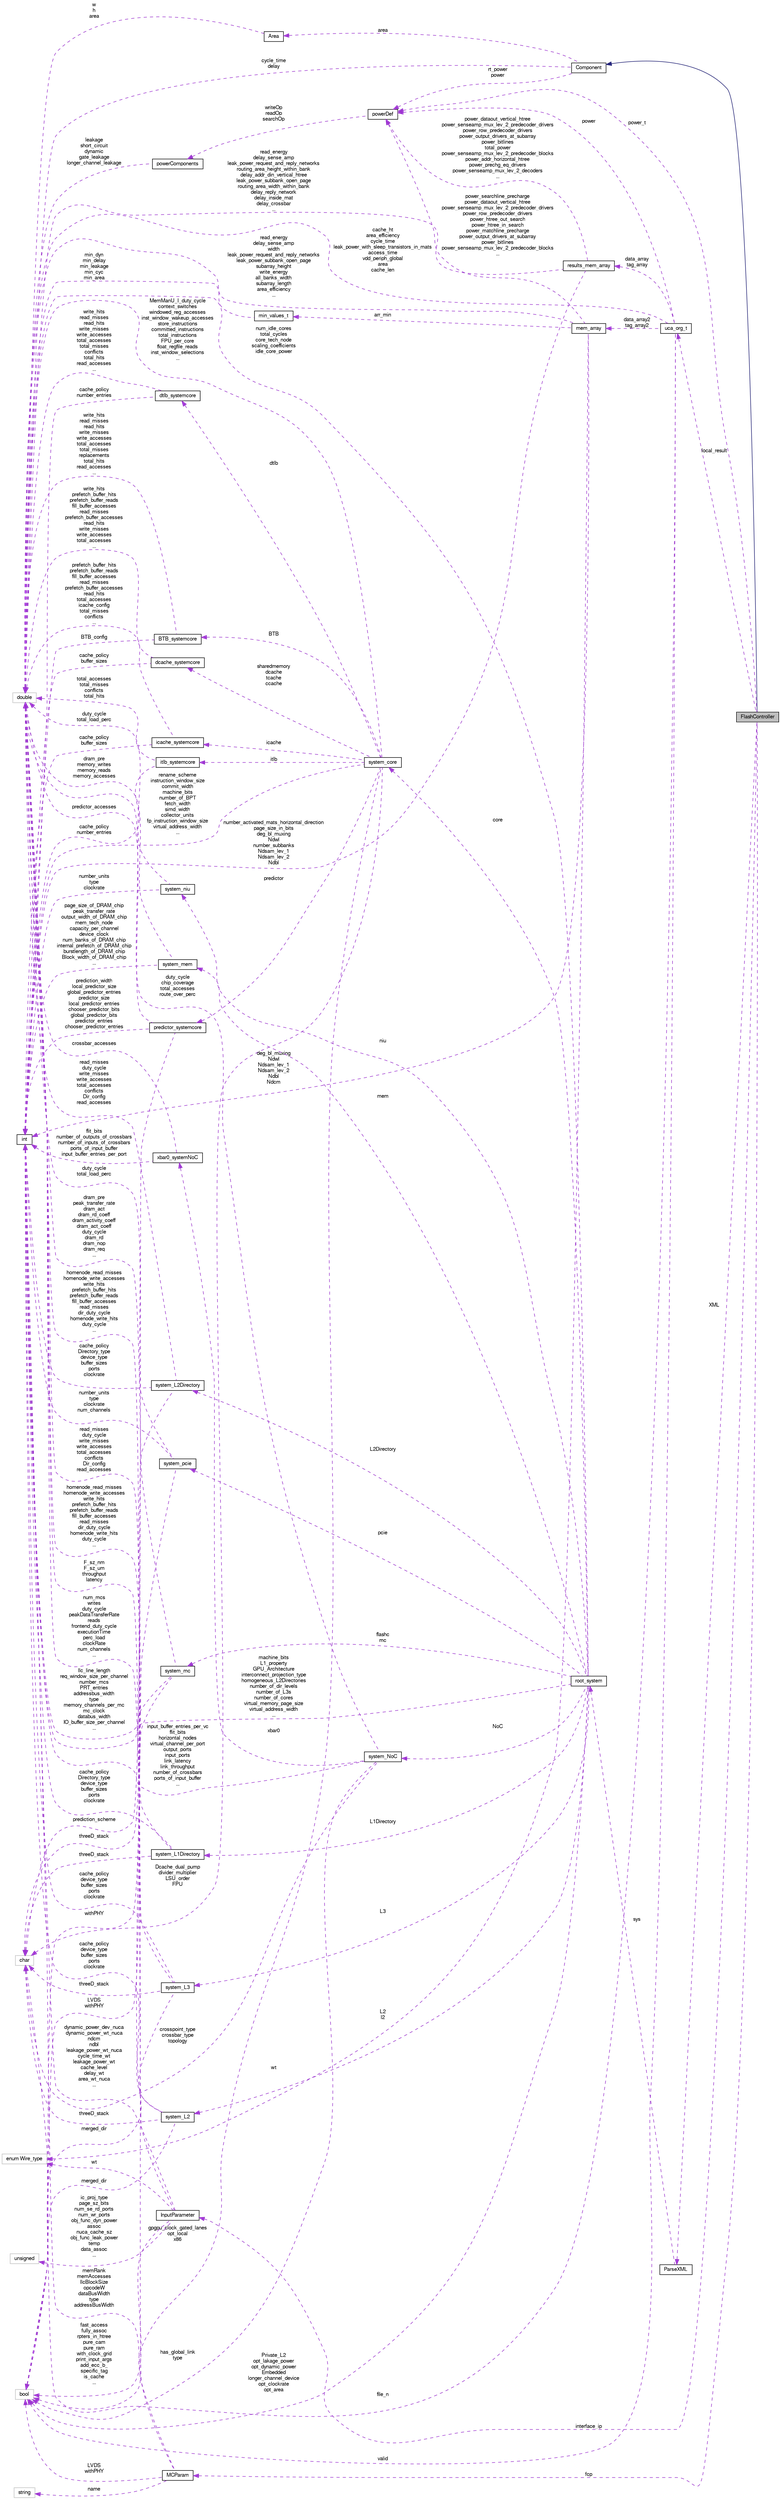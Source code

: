 digraph G
{
  bgcolor="transparent";
  edge [fontname="FreeSans",fontsize="10",labelfontname="FreeSans",labelfontsize="10"];
  node [fontname="FreeSans",fontsize="10",shape=record];
  rankdir=LR;
  Node1 [label="FlashController",height=0.2,width=0.4,color="black", fillcolor="grey75", style="filled" fontcolor="black"];
  Node2 -> Node1 [dir=back,color="midnightblue",fontsize="10",style="solid",fontname="FreeSans"];
  Node2 [label="Component",height=0.2,width=0.4,color="black",URL="$classComponent.html"];
  Node3 -> Node2 [dir=back,color="darkorchid3",fontsize="10",style="dashed",label="cycle_time\ndelay",fontname="FreeSans"];
  Node3 [label="double",height=0.2,width=0.4,color="grey75"];
  Node4 -> Node2 [dir=back,color="darkorchid3",fontsize="10",style="dashed",label="rt_power\npower",fontname="FreeSans"];
  Node4 [label="powerDef",height=0.2,width=0.4,color="black",URL="$classpowerDef.html"];
  Node5 -> Node4 [dir=back,color="darkorchid3",fontsize="10",style="dashed",label="writeOp\nreadOp\nsearchOp",fontname="FreeSans"];
  Node5 [label="powerComponents",height=0.2,width=0.4,color="black",URL="$classpowerComponents.html"];
  Node3 -> Node5 [dir=back,color="darkorchid3",fontsize="10",style="dashed",label="leakage\nshort_circuit\ndynamic\ngate_leakage\nlonger_channel_leakage",fontname="FreeSans"];
  Node6 -> Node2 [dir=back,color="darkorchid3",fontsize="10",style="dashed",label="area",fontname="FreeSans"];
  Node6 [label="Area",height=0.2,width=0.4,color="black",URL="$classArea.html"];
  Node3 -> Node6 [dir=back,color="darkorchid3",fontsize="10",style="dashed",label="w\nh\narea",fontname="FreeSans"];
  Node7 -> Node1 [dir=back,color="darkorchid3",fontsize="10",style="dashed",label="local_result",fontname="FreeSans"];
  Node7 [label="uca_org_t",height=0.2,width=0.4,color="black",URL="$classuca__org__t.html"];
  Node3 -> Node7 [dir=back,color="darkorchid3",fontsize="10",style="dashed",label="cache_ht\narea_efficiency\ncycle_time\nleak_power_with_sleep_transistors_in_mats\naccess_time\nvdd_periph_global\narea\ncache_len",fontname="FreeSans"];
  Node8 -> Node7 [dir=back,color="darkorchid3",fontsize="10",style="dashed",label="file_n",fontname="FreeSans"];
  Node8 [label="char",height=0.2,width=0.4,color="grey75"];
  Node4 -> Node7 [dir=back,color="darkorchid3",fontsize="10",style="dashed",label="power",fontname="FreeSans"];
  Node9 -> Node7 [dir=back,color="darkorchid3",fontsize="10",style="dashed",label="data_array2\ntag_array2",fontname="FreeSans"];
  Node9 [label="mem_array",height=0.2,width=0.4,color="black",URL="$classmem__array.html"];
  Node3 -> Node9 [dir=back,color="darkorchid3",fontsize="10",style="dashed",label="read_energy\ndelay_sense_amp\nwidth\nleak_power_request_and_reply_networks\nleak_power_subbank_open_page\nsubarray_height\nwrite_energy\nall_banks_width\nsubarray_length\narea_efficiency\n...",fontname="FreeSans"];
  Node10 -> Node9 [dir=back,color="darkorchid3",fontsize="10",style="dashed",label="arr_min",fontname="FreeSans"];
  Node10 [label="min_values_t",height=0.2,width=0.4,color="black",URL="$classmin__values__t.html"];
  Node3 -> Node10 [dir=back,color="darkorchid3",fontsize="10",style="dashed",label="min_dyn\nmin_delay\nmin_leakage\nmin_cyc\nmin_area",fontname="FreeSans"];
  Node4 -> Node9 [dir=back,color="darkorchid3",fontsize="10",style="dashed",label="power_searchline_precharge\npower_dataout_vertical_htree\npower_senseamp_mux_lev_2_predecoder_drivers\npower_row_predecoder_drivers\npower_htree_out_search\npower_htree_in_search\npower_matchline_precharge\npower_output_drivers_at_subarray\npower_bitlines\npower_senseamp_mux_lev_2_predecoder_blocks\n...",fontname="FreeSans"];
  Node11 -> Node9 [dir=back,color="darkorchid3",fontsize="10",style="dashed",label="deg_bl_muxing\nNdwl\nNdsam_lev_1\nNdsam_lev_2\nNdbl\nNdcm",fontname="FreeSans"];
  Node11 [label="int",height=0.2,width=0.4,color="black",URL="$classint.html"];
  Node12 -> Node9 [dir=back,color="darkorchid3",fontsize="10",style="dashed",label="wt",fontname="FreeSans"];
  Node12 [label="enum Wire_type",height=0.2,width=0.4,color="grey75"];
  Node13 -> Node7 [dir=back,color="darkorchid3",fontsize="10",style="dashed",label="data_array\ntag_array",fontname="FreeSans"];
  Node13 [label="results_mem_array",height=0.2,width=0.4,color="black",URL="$structresults__mem__array.html"];
  Node3 -> Node13 [dir=back,color="darkorchid3",fontsize="10",style="dashed",label="read_energy\ndelay_sense_amp\nleak_power_request_and_reply_networks\nrouting_area_height_within_bank\ndelay_addr_din_vertical_htree\nleak_power_subbank_open_page\nrouting_area_width_within_bank\ndelay_reply_network\ndelay_inside_mat\ndelay_crossbar\n...",fontname="FreeSans"];
  Node4 -> Node13 [dir=back,color="darkorchid3",fontsize="10",style="dashed",label="power_dataout_vertical_htree\npower_senseamp_mux_lev_2_predecoder_drivers\npower_row_predecoder_drivers\npower_output_drivers_at_subarray\npower_bitlines\ntotal_power\npower_senseamp_mux_lev_2_predecoder_blocks\npower_addr_horizontal_htree\npower_prechg_eq_drivers\npower_senseamp_mux_lev_2_decoders\n...",fontname="FreeSans"];
  Node11 -> Node13 [dir=back,color="darkorchid3",fontsize="10",style="dashed",label="number_activated_mats_horizontal_direction\npage_size_in_bits\ndeg_bl_muxing\nNdwl\nnumber_subbanks\nNdsam_lev_1\nNdsam_lev_2\nNdbl",fontname="FreeSans"];
  Node14 -> Node7 [dir=back,color="darkorchid3",fontsize="10",style="dashed",label="valid",fontname="FreeSans"];
  Node14 [label="bool",height=0.2,width=0.4,color="grey75"];
  Node4 -> Node1 [dir=back,color="darkorchid3",fontsize="10",style="dashed",label="power_t",fontname="FreeSans"];
  Node15 -> Node1 [dir=back,color="darkorchid3",fontsize="10",style="dashed",label="fcp",fontname="FreeSans"];
  Node15 [label="MCParam",height=0.2,width=0.4,color="black",URL="$classMCParam.html"];
  Node3 -> Node15 [dir=back,color="darkorchid3",fontsize="10",style="dashed",label="num_mcs\nwrites\nduty_cycle\npeakDataTransferRate\nreads\nfrontend_duty_cycle\nexecutionTime\nperc_load\nclockRate\nnum_channels\n...",fontname="FreeSans"];
  Node16 -> Node15 [dir=back,color="darkorchid3",fontsize="10",style="dashed",label="name",fontname="FreeSans"];
  Node16 [label="string",height=0.2,width=0.4,color="grey75"];
  Node11 -> Node15 [dir=back,color="darkorchid3",fontsize="10",style="dashed",label="memRank\nmemAccesses\nllcBlockSize\nopcodeW\ndataBusWidth\ntype\naddressBusWidth",fontname="FreeSans"];
  Node14 -> Node15 [dir=back,color="darkorchid3",fontsize="10",style="dashed",label="LVDS\nwithPHY",fontname="FreeSans"];
  Node17 -> Node1 [dir=back,color="darkorchid3",fontsize="10",style="dashed",label="interface_ip",fontname="FreeSans"];
  Node17 [label="InputParameter",height=0.2,width=0.4,color="black",URL="$classInputParameter.html"];
  Node3 -> Node17 [dir=back,color="darkorchid3",fontsize="10",style="dashed",label="F_sz_nm\nF_sz_um\nthroughput\nlatency",fontname="FreeSans"];
  Node11 -> Node17 [dir=back,color="darkorchid3",fontsize="10",style="dashed",label="dynamic_power_dev_nuca\ndynamic_power_wt_nuca\nndcm\nndbl\nleakage_power_wt_nuca\ncycle_time_wt\nleakage_power_wt\ncache_level\ndelay_wt\narea_wt_nuca\n...",fontname="FreeSans"];
  Node14 -> Node17 [dir=back,color="darkorchid3",fontsize="10",style="dashed",label="fast_access\nfully_assoc\nrpters_in_htree\npure_cam\npure_ram\nwith_clock_grid\nprint_input_args\nadd_ecc_b_\nspecific_tag\nis_cache\n...",fontname="FreeSans"];
  Node12 -> Node17 [dir=back,color="darkorchid3",fontsize="10",style="dashed",label="wt",fontname="FreeSans"];
  Node18 -> Node17 [dir=back,color="darkorchid3",fontsize="10",style="dashed",label="ic_proj_type\npage_sz_bits\nnum_se_rd_ports\nnum_wr_ports\nobj_func_dyn_power\nassoc\nnuca_cache_sz\nobj_func_leak_power\ntemp\ndata_assoc\n...",fontname="FreeSans"];
  Node18 [label="unsigned",height=0.2,width=0.4,color="grey75"];
  Node19 -> Node1 [dir=back,color="darkorchid3",fontsize="10",style="dashed",label="XML",fontname="FreeSans"];
  Node19 [label="ParseXML",height=0.2,width=0.4,color="black",URL="$classParseXML.html"];
  Node20 -> Node19 [dir=back,color="darkorchid3",fontsize="10",style="dashed",label="sys",fontname="FreeSans"];
  Node20 [label="root_system",height=0.2,width=0.4,color="black",URL="$structroot__system.html"];
  Node21 -> Node20 [dir=back,color="darkorchid3",fontsize="10",style="dashed",label="L2\nl2",fontname="FreeSans"];
  Node21 [label="system_L2",height=0.2,width=0.4,color="black",URL="$structsystem__L2.html"];
  Node3 -> Node21 [dir=back,color="darkorchid3",fontsize="10",style="dashed",label="homenode_read_misses\nhomenode_write_accesses\nwrite_hits\nprefetch_buffer_hits\nprefetch_buffer_reads\nfill_buffer_accesses\nread_misses\ndir_duty_cycle\nhomenode_write_hits\nduty_cycle\n...",fontname="FreeSans"];
  Node8 -> Node21 [dir=back,color="darkorchid3",fontsize="10",style="dashed",label="threeD_stack",fontname="FreeSans"];
  Node11 -> Node21 [dir=back,color="darkorchid3",fontsize="10",style="dashed",label="cache_policy\ndevice_type\nbuffer_sizes\nports\nclockrate",fontname="FreeSans"];
  Node14 -> Node21 [dir=back,color="darkorchid3",fontsize="10",style="dashed",label="merged_dir",fontname="FreeSans"];
  Node22 -> Node20 [dir=back,color="darkorchid3",fontsize="10",style="dashed",label="L3",fontname="FreeSans"];
  Node22 [label="system_L3",height=0.2,width=0.4,color="black",URL="$structsystem__L3.html"];
  Node3 -> Node22 [dir=back,color="darkorchid3",fontsize="10",style="dashed",label="homenode_read_misses\nhomenode_write_accesses\nwrite_hits\nprefetch_buffer_hits\nprefetch_buffer_reads\nfill_buffer_accesses\nread_misses\ndir_duty_cycle\nhomenode_write_hits\nduty_cycle\n...",fontname="FreeSans"];
  Node8 -> Node22 [dir=back,color="darkorchid3",fontsize="10",style="dashed",label="threeD_stack",fontname="FreeSans"];
  Node11 -> Node22 [dir=back,color="darkorchid3",fontsize="10",style="dashed",label="cache_policy\ndevice_type\nbuffer_sizes\nports\nclockrate",fontname="FreeSans"];
  Node14 -> Node22 [dir=back,color="darkorchid3",fontsize="10",style="dashed",label="merged_dir",fontname="FreeSans"];
  Node3 -> Node20 [dir=back,color="darkorchid3",fontsize="10",style="dashed",label="num_idle_cores\ntotal_cycles\ncore_tech_node\nscaling_coefficients\nidle_core_power",fontname="FreeSans"];
  Node23 -> Node20 [dir=back,color="darkorchid3",fontsize="10",style="dashed",label="L2Directory",fontname="FreeSans"];
  Node23 [label="system_L2Directory",height=0.2,width=0.4,color="black",URL="$structsystem__L2Directory.html"];
  Node3 -> Node23 [dir=back,color="darkorchid3",fontsize="10",style="dashed",label="read_misses\nduty_cycle\nwrite_misses\nwrite_accesses\ntotal_accesses\nconflicts\nDir_config\nread_accesses",fontname="FreeSans"];
  Node8 -> Node23 [dir=back,color="darkorchid3",fontsize="10",style="dashed",label="threeD_stack",fontname="FreeSans"];
  Node11 -> Node23 [dir=back,color="darkorchid3",fontsize="10",style="dashed",label="cache_policy\nDirectory_type\ndevice_type\nbuffer_sizes\nports\nclockrate",fontname="FreeSans"];
  Node24 -> Node20 [dir=back,color="darkorchid3",fontsize="10",style="dashed",label="flashc\nmc",fontname="FreeSans"];
  Node24 [label="system_mc",height=0.2,width=0.4,color="black",URL="$structsystem__mc.html"];
  Node3 -> Node24 [dir=back,color="darkorchid3",fontsize="10",style="dashed",label="dram_pre\npeak_transfer_rate\ndram_act\ndram_rd_coeff\ndram_activity_coeff\ndram_act_coeff\nduty_cycle\ndram_rd\ndram_nop\ndram_req\n...",fontname="FreeSans"];
  Node11 -> Node24 [dir=back,color="darkorchid3",fontsize="10",style="dashed",label="llc_line_length\nreq_window_size_per_channel\nnumber_mcs\nPRT_entries\naddressbus_width\ntype\nmemory_channels_per_mc\nmc_clock\ndatabus_width\nIO_buffer_size_per_channel\n...",fontname="FreeSans"];
  Node14 -> Node24 [dir=back,color="darkorchid3",fontsize="10",style="dashed",label="LVDS\nwithPHY",fontname="FreeSans"];
  Node25 -> Node20 [dir=back,color="darkorchid3",fontsize="10",style="dashed",label="mem",fontname="FreeSans"];
  Node25 [label="system_mem",height=0.2,width=0.4,color="black",URL="$structsystem__mem.html"];
  Node3 -> Node25 [dir=back,color="darkorchid3",fontsize="10",style="dashed",label="dram_pre\nmemory_writes\nmemory_reads\nmemory_accesses",fontname="FreeSans"];
  Node11 -> Node25 [dir=back,color="darkorchid3",fontsize="10",style="dashed",label="page_size_of_DRAM_chip\npeak_transfer_rate\noutput_width_of_DRAM_chip\nmem_tech_node\ncapacity_per_channel\ndevice_clock\nnum_banks_of_DRAM_chip\ninternal_prefetch_of_DRAM_chip\nburstlength_of_DRAM_chip\nBlock_width_of_DRAM_chip\n...",fontname="FreeSans"];
  Node26 -> Node20 [dir=back,color="darkorchid3",fontsize="10",style="dashed",label="L1Directory",fontname="FreeSans"];
  Node26 [label="system_L1Directory",height=0.2,width=0.4,color="black",URL="$structsystem__L1Directory.html"];
  Node3 -> Node26 [dir=back,color="darkorchid3",fontsize="10",style="dashed",label="read_misses\nduty_cycle\nwrite_misses\nwrite_accesses\ntotal_accesses\nconflicts\nDir_config\nread_accesses",fontname="FreeSans"];
  Node8 -> Node26 [dir=back,color="darkorchid3",fontsize="10",style="dashed",label="threeD_stack",fontname="FreeSans"];
  Node11 -> Node26 [dir=back,color="darkorchid3",fontsize="10",style="dashed",label="cache_policy\nDirectory_type\ndevice_type\nbuffer_sizes\nports\nclockrate",fontname="FreeSans"];
  Node27 -> Node20 [dir=back,color="darkorchid3",fontsize="10",style="dashed",label="niu",fontname="FreeSans"];
  Node27 [label="system_niu",height=0.2,width=0.4,color="black",URL="$structsystem__niu.html"];
  Node3 -> Node27 [dir=back,color="darkorchid3",fontsize="10",style="dashed",label="duty_cycle\ntotal_load_perc",fontname="FreeSans"];
  Node11 -> Node27 [dir=back,color="darkorchid3",fontsize="10",style="dashed",label="number_units\ntype\nclockrate",fontname="FreeSans"];
  Node28 -> Node20 [dir=back,color="darkorchid3",fontsize="10",style="dashed",label="core",fontname="FreeSans"];
  Node28 [label="system_core",height=0.2,width=0.4,color="black",URL="$structsystem__core.html"];
  Node29 -> Node28 [dir=back,color="darkorchid3",fontsize="10",style="dashed",label="predictor",fontname="FreeSans"];
  Node29 [label="predictor_systemcore",height=0.2,width=0.4,color="black",URL="$structpredictor__systemcore.html"];
  Node3 -> Node29 [dir=back,color="darkorchid3",fontsize="10",style="dashed",label="predictor_accesses",fontname="FreeSans"];
  Node8 -> Node29 [dir=back,color="darkorchid3",fontsize="10",style="dashed",label="prediction_scheme",fontname="FreeSans"];
  Node11 -> Node29 [dir=back,color="darkorchid3",fontsize="10",style="dashed",label="prediction_width\nlocal_predictor_size\nglobal_predictor_entries\npredictor_size\nlocal_predictor_entries\nchooser_predictor_bits\nglobal_predictor_bits\npredictor_entries\nchooser_predictor_entries",fontname="FreeSans"];
  Node30 -> Node28 [dir=back,color="darkorchid3",fontsize="10",style="dashed",label="BTB",fontname="FreeSans"];
  Node30 [label="BTB_systemcore",height=0.2,width=0.4,color="black",URL="$structBTB__systemcore.html"];
  Node3 -> Node30 [dir=back,color="darkorchid3",fontsize="10",style="dashed",label="write_hits\nread_misses\nread_hits\nwrite_misses\nwrite_accesses\ntotal_accesses\ntotal_misses\nreplacements\ntotal_hits\nread_accesses\n...",fontname="FreeSans"];
  Node11 -> Node30 [dir=back,color="darkorchid3",fontsize="10",style="dashed",label="BTB_config",fontname="FreeSans"];
  Node3 -> Node28 [dir=back,color="darkorchid3",fontsize="10",style="dashed",label="MemManU_I_duty_cycle\ncontext_switches\nwindowed_reg_accesses\ninst_window_wakeup_accesses\nstore_instructions\ncommitted_instructions\ntotal_instructions\nFPU_per_core\nfloat_regfile_reads\ninst_window_selections\n...",fontname="FreeSans"];
  Node31 -> Node28 [dir=back,color="darkorchid3",fontsize="10",style="dashed",label="itlb",fontname="FreeSans"];
  Node31 [label="itlb_systemcore",height=0.2,width=0.4,color="black",URL="$structitlb__systemcore.html"];
  Node3 -> Node31 [dir=back,color="darkorchid3",fontsize="10",style="dashed",label="total_accesses\ntotal_misses\nconflicts\ntotal_hits",fontname="FreeSans"];
  Node11 -> Node31 [dir=back,color="darkorchid3",fontsize="10",style="dashed",label="cache_policy\nnumber_entries",fontname="FreeSans"];
  Node32 -> Node28 [dir=back,color="darkorchid3",fontsize="10",style="dashed",label="icache",fontname="FreeSans"];
  Node32 [label="icache_systemcore",height=0.2,width=0.4,color="black",URL="$structicache__systemcore.html"];
  Node3 -> Node32 [dir=back,color="darkorchid3",fontsize="10",style="dashed",label="prefetch_buffer_hits\nprefetch_buffer_reads\nfill_buffer_accesses\nread_misses\nprefetch_buffer_accesses\nread_hits\ntotal_accesses\nicache_config\ntotal_misses\nconflicts\n...",fontname="FreeSans"];
  Node11 -> Node32 [dir=back,color="darkorchid3",fontsize="10",style="dashed",label="cache_policy\nbuffer_sizes",fontname="FreeSans"];
  Node8 -> Node28 [dir=back,color="darkorchid3",fontsize="10",style="dashed",label="Dcache_dual_pump\ndivider_multiplier\nLSU_order\nFPU",fontname="FreeSans"];
  Node11 -> Node28 [dir=back,color="darkorchid3",fontsize="10",style="dashed",label="rename_scheme\ninstruction_window_size\ncommit_width\nmachine_bits\nnumber_of_BPT\nfetch_width\nsimd_width\ncollector_units\nfp_instruction_window_size\nvirtual_address_width\n...",fontname="FreeSans"];
  Node33 -> Node28 [dir=back,color="darkorchid3",fontsize="10",style="dashed",label="sharedmemory\ndcache\ntcache\nccache",fontname="FreeSans"];
  Node33 [label="dcache_systemcore",height=0.2,width=0.4,color="black",URL="$structdcache__systemcore.html"];
  Node3 -> Node33 [dir=back,color="darkorchid3",fontsize="10",style="dashed",label="write_hits\nprefetch_buffer_hits\nprefetch_buffer_reads\nfill_buffer_accesses\nread_misses\nprefetch_buffer_accesses\nread_hits\nwrite_misses\nwrite_accesses\ntotal_accesses\n...",fontname="FreeSans"];
  Node11 -> Node33 [dir=back,color="darkorchid3",fontsize="10",style="dashed",label="cache_policy\nbuffer_sizes",fontname="FreeSans"];
  Node14 -> Node28 [dir=back,color="darkorchid3",fontsize="10",style="dashed",label="gpgpu_clock_gated_lanes\nopt_local\nx86",fontname="FreeSans"];
  Node34 -> Node28 [dir=back,color="darkorchid3",fontsize="10",style="dashed",label="dtlb",fontname="FreeSans"];
  Node34 [label="dtlb_systemcore",height=0.2,width=0.4,color="black",URL="$structdtlb__systemcore.html"];
  Node3 -> Node34 [dir=back,color="darkorchid3",fontsize="10",style="dashed",label="write_hits\nread_misses\nread_hits\nwrite_misses\nwrite_accesses\ntotal_accesses\ntotal_misses\nconflicts\ntotal_hits\nread_accesses\n...",fontname="FreeSans"];
  Node11 -> Node34 [dir=back,color="darkorchid3",fontsize="10",style="dashed",label="cache_policy\nnumber_entries",fontname="FreeSans"];
  Node11 -> Node20 [dir=back,color="darkorchid3",fontsize="10",style="dashed",label="machine_bits\nL1_property\nGPU_Architecture\ninterconnect_projection_type\nhomogeneous_L2Directories\nnumber_of_dir_levels\nnumber_of_L3s\nnumber_of_cores\nvirtual_memory_page_size\nvirtual_address_width\n...",fontname="FreeSans"];
  Node14 -> Node20 [dir=back,color="darkorchid3",fontsize="10",style="dashed",label="Private_L2\nopt_lakage_power\nopt_dynamic_power\nEmbedded\nlonger_channel_device\nopt_clockrate\nopt_area",fontname="FreeSans"];
  Node35 -> Node20 [dir=back,color="darkorchid3",fontsize="10",style="dashed",label="NoC",fontname="FreeSans"];
  Node35 [label="system_NoC",height=0.2,width=0.4,color="black",URL="$structsystem__NoC.html"];
  Node3 -> Node35 [dir=back,color="darkorchid3",fontsize="10",style="dashed",label="duty_cycle\nchip_coverage\ntotal_accesses\nroute_over_perc",fontname="FreeSans"];
  Node8 -> Node35 [dir=back,color="darkorchid3",fontsize="10",style="dashed",label="crosspoint_type\ncrossbar_type\ntopology",fontname="FreeSans"];
  Node11 -> Node35 [dir=back,color="darkorchid3",fontsize="10",style="dashed",label="input_buffer_entries_per_vc\nflit_bits\nhorizontal_nodes\nvirtual_channel_per_port\noutput_ports\ninput_ports\nlink_latency\nlink_throughput\nnumber_of_crossbars\nports_of_input_buffer\n...",fontname="FreeSans"];
  Node14 -> Node35 [dir=back,color="darkorchid3",fontsize="10",style="dashed",label="has_global_link\ntype",fontname="FreeSans"];
  Node36 -> Node35 [dir=back,color="darkorchid3",fontsize="10",style="dashed",label="xbar0",fontname="FreeSans"];
  Node36 [label="xbar0_systemNoC",height=0.2,width=0.4,color="black",URL="$structxbar0__systemNoC.html"];
  Node3 -> Node36 [dir=back,color="darkorchid3",fontsize="10",style="dashed",label="crossbar_accesses",fontname="FreeSans"];
  Node11 -> Node36 [dir=back,color="darkorchid3",fontsize="10",style="dashed",label="flit_bits\nnumber_of_outputs_of_crossbars\nnumber_of_inputs_of_crossbars\nports_of_input_buffer\ninput_buffer_entries_per_port",fontname="FreeSans"];
  Node37 -> Node20 [dir=back,color="darkorchid3",fontsize="10",style="dashed",label="pcie",fontname="FreeSans"];
  Node37 [label="system_pcie",height=0.2,width=0.4,color="black",URL="$structsystem__pcie.html"];
  Node3 -> Node37 [dir=back,color="darkorchid3",fontsize="10",style="dashed",label="duty_cycle\ntotal_load_perc",fontname="FreeSans"];
  Node11 -> Node37 [dir=back,color="darkorchid3",fontsize="10",style="dashed",label="number_units\ntype\nclockrate\nnum_channels",fontname="FreeSans"];
  Node14 -> Node37 [dir=back,color="darkorchid3",fontsize="10",style="dashed",label="withPHY",fontname="FreeSans"];
}
